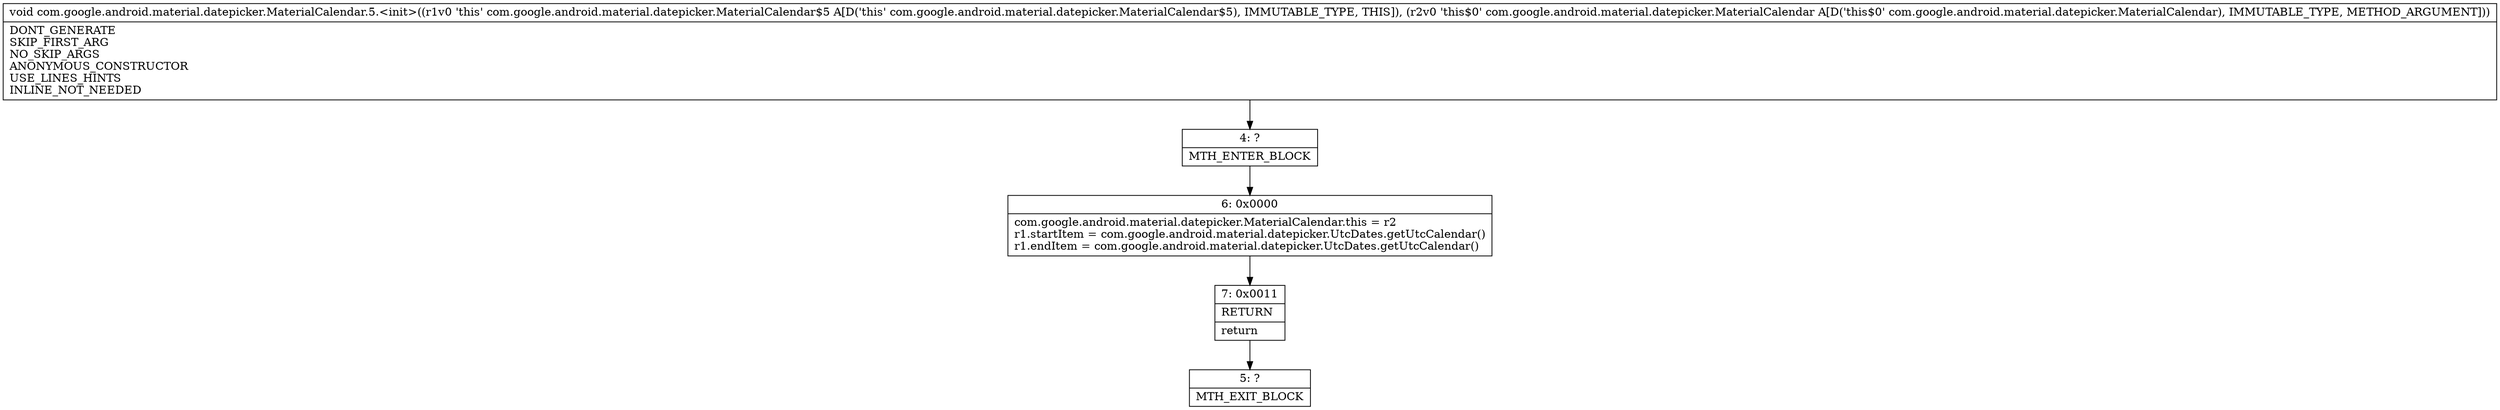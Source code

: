 digraph "CFG forcom.google.android.material.datepicker.MaterialCalendar.5.\<init\>(Lcom\/google\/android\/material\/datepicker\/MaterialCalendar;)V" {
Node_4 [shape=record,label="{4\:\ ?|MTH_ENTER_BLOCK\l}"];
Node_6 [shape=record,label="{6\:\ 0x0000|com.google.android.material.datepicker.MaterialCalendar.this = r2\lr1.startItem = com.google.android.material.datepicker.UtcDates.getUtcCalendar()\lr1.endItem = com.google.android.material.datepicker.UtcDates.getUtcCalendar()\l}"];
Node_7 [shape=record,label="{7\:\ 0x0011|RETURN\l|return\l}"];
Node_5 [shape=record,label="{5\:\ ?|MTH_EXIT_BLOCK\l}"];
MethodNode[shape=record,label="{void com.google.android.material.datepicker.MaterialCalendar.5.\<init\>((r1v0 'this' com.google.android.material.datepicker.MaterialCalendar$5 A[D('this' com.google.android.material.datepicker.MaterialCalendar$5), IMMUTABLE_TYPE, THIS]), (r2v0 'this$0' com.google.android.material.datepicker.MaterialCalendar A[D('this$0' com.google.android.material.datepicker.MaterialCalendar), IMMUTABLE_TYPE, METHOD_ARGUMENT]))  | DONT_GENERATE\lSKIP_FIRST_ARG\lNO_SKIP_ARGS\lANONYMOUS_CONSTRUCTOR\lUSE_LINES_HINTS\lINLINE_NOT_NEEDED\l}"];
MethodNode -> Node_4;Node_4 -> Node_6;
Node_6 -> Node_7;
Node_7 -> Node_5;
}


